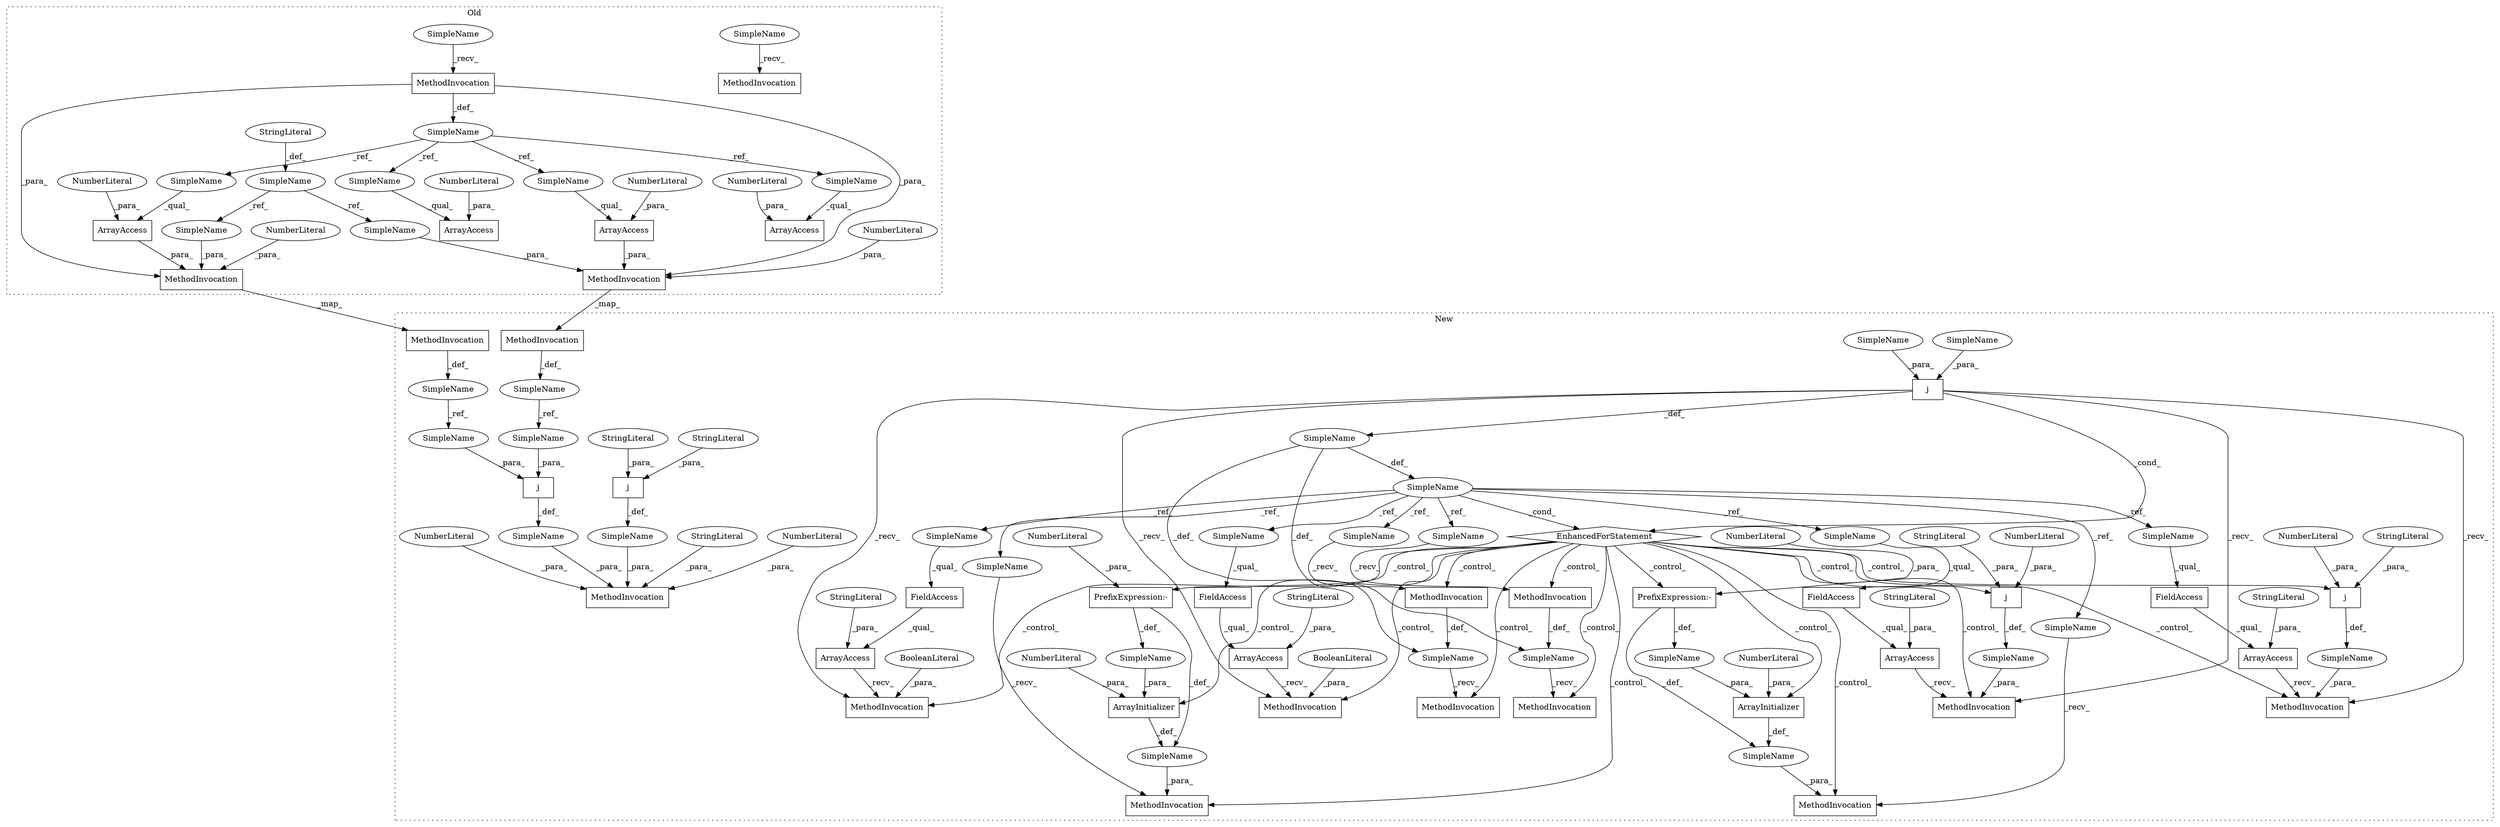 digraph G {
subgraph cluster0 {
2 [label="ArrayAccess" a="2" s="1390,1399" l="8,1" shape="box"];
4 [label="ArrayAccess" a="2" s="1193,1202" l="8,1" shape="box"];
6 [label="ArrayAccess" a="2" s="1552,1561" l="8,1" shape="box"];
7 [label="ArrayAccess" a="2" s="1059,1068" l="8,1" shape="box"];
17 [label="MethodInvocation" a="32" s="513" l="5" shape="box"];
20 [label="MethodInvocation" a="32" s="1085,1208" l="8,1" shape="box"];
26 [label="MethodInvocation" a="32" s="951,1074" l="8,1" shape="box"];
33 [label="MethodInvocation" a="32" s="568" l="15" shape="box"];
35 [label="NumberLiteral" a="34" s="1398" l="1" shape="ellipse"];
40 [label="NumberLiteral" a="34" s="1067" l="1" shape="ellipse"];
42 [label="NumberLiteral" a="34" s="1204" l="4" shape="ellipse"];
43 [label="NumberLiteral" a="34" s="1201" l="1" shape="ellipse"];
44 [label="NumberLiteral" a="34" s="1070" l="4" shape="ellipse"];
45 [label="NumberLiteral" a="34" s="1560" l="1" shape="ellipse"];
53 [label="SimpleName" a="42" s="1552" l="7" shape="ellipse"];
55 [label="SimpleName" a="42" s="505" l="7" shape="ellipse"];
56 [label="SimpleName" a="42" s="1193" l="7" shape="ellipse"];
61 [label="SimpleName" a="42" s="552" l="7" shape="ellipse"];
63 [label="SimpleName" a="42" s="1046" l="12" shape="ellipse"];
67 [label="SimpleName" a="42" s="524" l="12" shape="ellipse"];
68 [label="SimpleName" a="42" s="1390" l="7" shape="ellipse"];
74 [label="SimpleName" a="42" s="560" l="7" shape="ellipse"];
79 [label="SimpleName" a="42" s="1059" l="7" shape="ellipse"];
82 [label="SimpleName" a="42" s="1180" l="12" shape="ellipse"];
87 [label="StringLiteral" a="45" s="537" l="9" shape="ellipse"];
label = "Old";
style="dotted";
}
subgraph cluster1 {
1 [label="ArrayAccess" a="2" s="1494,1509" l="10,1" shape="box"];
3 [label="ArrayAccess" a="2" s="1537,1554" l="10,1" shape="box"];
5 [label="ArrayAccess" a="2" s="1652,1668" l="10,1" shape="box"];
8 [label="ArrayAccess" a="2" s="1724,1742" l="10,1" shape="box"];
9 [label="ArrayInitializer" a="4" s="1855,1860" l="1,1" shape="box"];
10 [label="ArrayInitializer" a="4" s="1819,1824" l="1,1" shape="box"];
11 [label="BooleanLiteral" a="9" s="1568" l="5" shape="ellipse"];
12 [label="BooleanLiteral" a="9" s="1523" l="5" shape="ellipse"];
13 [label="FieldAccess" a="22" s="1652" l="9" shape="box"];
14 [label="FieldAccess" a="22" s="1724" l="9" shape="box"];
15 [label="FieldAccess" a="22" s="1494" l="9" shape="box"];
16 [label="FieldAccess" a="22" s="1537" l="9" shape="box"];
18 [label="MethodInvocation" a="32" s="1837,1861" l="9,1" shape="box"];
19 [label="MethodInvocation" a="32" s="1621" l="11" shape="box"];
21 [label="MethodInvocation" a="32" s="1801,1825" l="9,1" shape="box"];
22 [label="MethodInvocation" a="32" s="1585" l="11" shape="box"];
23 [label="MethodInvocation" a="32" s="955,1049" l="8,1" shape="box"];
24 [label="MethodInvocation" a="32" s="1597" l="13" shape="box"];
25 [label="MethodInvocation" a="32" s="1744,1788" l="20,2" shape="box"];
27 [label="MethodInvocation" a="32" s="1633" l="11" shape="box"];
28 [label="MethodInvocation" a="32" s="1670,1714" l="20,2" shape="box"];
29 [label="MethodInvocation" a="32" s="1511,1528" l="12,1" shape="box"];
30 [label="MethodInvocation" a="32" s="847,941" l="8,1" shape="box"];
31 [label="MethodInvocation" a="32" s="1892,1986" l="15,1" shape="box"];
32 [label="MethodInvocation" a="32" s="1556,1573" l="12,1" shape="box"];
34 [label="NumberLiteral" a="34" s="1786" l="2" shape="ellipse"];
36 [label="NumberLiteral" a="34" s="1859" l="1" shape="ellipse"];
37 [label="NumberLiteral" a="34" s="1857" l="1" shape="ellipse"];
38 [label="NumberLiteral" a="34" s="1823" l="1" shape="ellipse"];
39 [label="NumberLiteral" a="34" s="1712" l="2" shape="ellipse"];
41 [label="NumberLiteral" a="34" s="1821" l="1" shape="ellipse"];
46 [label="NumberLiteral" a="34" s="1983" l="3" shape="ellipse"];
47 [label="SimpleName" a="42" s="1537" l="2" shape="ellipse"];
48 [label="SimpleName" a="42" s="1652" l="2" shape="ellipse"];
49 [label="SimpleName" a="42" s="" l="" shape="ellipse"];
50 [label="SimpleName" a="42" s="" l="" shape="ellipse"];
51 [label="SimpleName" a="42" s="" l="" shape="ellipse"];
52 [label="SimpleName" a="42" s="" l="" shape="ellipse"];
54 [label="SimpleName" a="42" s="1494" l="2" shape="ellipse"];
57 [label="SimpleName" a="42" s="1582" l="2" shape="ellipse"];
58 [label="SimpleName" a="42" s="" l="" shape="ellipse"];
59 [label="SimpleName" a="42" s="840" l="2" shape="ellipse"];
60 [label="SimpleName" a="42" s="1922" l="2" shape="ellipse"];
62 [label="SimpleName" a="42" s="" l="" shape="ellipse"];
64 [label="SimpleName" a="42" s="" l="" shape="ellipse"];
65 [label="SimpleName" a="42" s="1907" l="2" shape="ellipse"];
66 [label="SimpleName" a="42" s="948" l="2" shape="ellipse"];
69 [label="SimpleName" a="42" s="1454" l="2" shape="ellipse"];
70 [label="SimpleName" a="42" s="" l="" shape="ellipse"];
71 [label="SimpleName" a="42" s="1618" l="2" shape="ellipse"];
72 [label="SimpleName" a="42" s="1480" l="3" shape="ellipse"];
73 [label="SimpleName" a="42" s="1724" l="2" shape="ellipse"];
75 [label="SimpleName" a="42" s="1798" l="2" shape="ellipse"];
76 [label="SimpleName" a="42" s="" l="" shape="ellipse"];
77 [label="SimpleName" a="42" s="1464" l="3" shape="ellipse"];
78 [label="SimpleName" a="42" s="" l="" shape="ellipse"];
80 [label="SimpleName" a="42" s="1834" l="2" shape="ellipse"];
81 [label="SimpleName" a="42" s="" l="" shape="ellipse"];
83 [label="StringLiteral" a="45" s="1954" l="10" shape="ellipse"];
84 [label="StringLiteral" a="45" s="1734" l="8" shape="ellipse"];
85 [label="StringLiteral" a="45" s="1662" l="6" shape="ellipse"];
86 [label="StringLiteral" a="45" s="1504" l="5" shape="ellipse"];
88 [label="StringLiteral" a="45" s="1764" l="9" shape="ellipse"];
89 [label="StringLiteral" a="45" s="1966" l="14" shape="ellipse"];
90 [label="StringLiteral" a="45" s="1547" l="7" shape="ellipse"];
91 [label="StringLiteral" a="45" s="1690" l="9" shape="ellipse"];
92 [label="EnhancedForStatement" a="70" s="1397,1483" l="53,3" shape="diamond"];
93 [label="j" a="106" s="1690" l="24" shape="box"];
94 [label="j" a="106" s="1464" l="19" shape="box"];
95 [label="j" a="106" s="1907" l="17" shape="box"];
96 [label="j" a="106" s="1764" l="24" shape="box"];
97 [label="j" a="106" s="1931" l="33" shape="box"];
98 [label="NumberLiteral" a="34" s="1981" l="1" shape="ellipse"];
99 [label="StringLiteral" a="45" s="1931" l="10" shape="ellipse"];
100 [label="PrefixExpression:-" a="38" s="1856" l="1" shape="box"];
101 [label="PrefixExpression:-" a="38" s="1820" l="1" shape="box"];
label = "New";
style="dotted";
}
1 -> 29 [label="_recv_"];
3 -> 32 [label="_recv_"];
4 -> 20 [label="_para_"];
5 -> 28 [label="_recv_"];
7 -> 26 [label="_para_"];
8 -> 25 [label="_recv_"];
9 -> 81 [label="_def_"];
10 -> 78 [label="_def_"];
11 -> 32 [label="_para_"];
12 -> 29 [label="_para_"];
13 -> 5 [label="_qual_"];
14 -> 8 [label="_qual_"];
15 -> 1 [label="_qual_"];
16 -> 3 [label="_qual_"];
19 -> 62 [label="_def_"];
20 -> 23 [label="_map_"];
22 -> 64 [label="_def_"];
23 -> 66 [label="_def_"];
26 -> 30 [label="_map_"];
30 -> 59 [label="_def_"];
33 -> 20 [label="_para_"];
33 -> 26 [label="_para_"];
33 -> 61 [label="_def_"];
34 -> 96 [label="_para_"];
35 -> 2 [label="_para_"];
36 -> 9 [label="_para_"];
37 -> 100 [label="_para_"];
38 -> 10 [label="_para_"];
39 -> 93 [label="_para_"];
40 -> 7 [label="_para_"];
41 -> 101 [label="_para_"];
42 -> 20 [label="_para_"];
43 -> 4 [label="_para_"];
44 -> 26 [label="_para_"];
45 -> 6 [label="_para_"];
46 -> 31 [label="_para_"];
47 -> 16 [label="_qual_"];
48 -> 13 [label="_qual_"];
49 -> 25 [label="_para_"];
50 -> 28 [label="_para_"];
51 -> 31 [label="_para_"];
52 -> 62 [label="_def_"];
52 -> 64 [label="_def_"];
52 -> 69 [label="_def_"];
53 -> 6 [label="_qual_"];
54 -> 15 [label="_qual_"];
55 -> 17 [label="_recv_"];
56 -> 4 [label="_qual_"];
57 -> 22 [label="_recv_"];
58 -> 31 [label="_para_"];
59 -> 65 [label="_ref_"];
60 -> 95 [label="_para_"];
61 -> 53 [label="_ref_"];
61 -> 79 [label="_ref_"];
61 -> 56 [label="_ref_"];
61 -> 68 [label="_ref_"];
62 -> 27 [label="_recv_"];
63 -> 26 [label="_para_"];
64 -> 24 [label="_recv_"];
65 -> 95 [label="_para_"];
66 -> 60 [label="_ref_"];
67 -> 63 [label="_ref_"];
67 -> 82 [label="_ref_"];
68 -> 2 [label="_qual_"];
69 -> 54 [label="_ref_"];
69 -> 80 [label="_ref_"];
69 -> 48 [label="_ref_"];
69 -> 75 [label="_ref_"];
69 -> 47 [label="_ref_"];
69 -> 73 [label="_ref_"];
69 -> 71 [label="_ref_"];
69 -> 57 [label="_ref_"];
69 -> 92 [label="_cond_"];
70 -> 9 [label="_para_"];
71 -> 19 [label="_recv_"];
72 -> 94 [label="_para_"];
73 -> 14 [label="_qual_"];
74 -> 33 [label="_recv_"];
75 -> 21 [label="_recv_"];
76 -> 10 [label="_para_"];
77 -> 94 [label="_para_"];
78 -> 21 [label="_para_"];
79 -> 7 [label="_qual_"];
80 -> 18 [label="_recv_"];
81 -> 18 [label="_para_"];
82 -> 20 [label="_para_"];
83 -> 97 [label="_para_"];
84 -> 8 [label="_para_"];
85 -> 5 [label="_para_"];
86 -> 1 [label="_para_"];
87 -> 67 [label="_def_"];
88 -> 96 [label="_para_"];
89 -> 31 [label="_para_"];
90 -> 3 [label="_para_"];
91 -> 93 [label="_para_"];
92 -> 32 [label="_control_"];
92 -> 96 [label="_control_"];
92 -> 19 [label="_control_"];
92 -> 93 [label="_control_"];
92 -> 22 [label="_control_"];
92 -> 24 [label="_control_"];
92 -> 28 [label="_control_"];
92 -> 101 [label="_control_"];
92 -> 9 [label="_control_"];
92 -> 10 [label="_control_"];
92 -> 18 [label="_control_"];
92 -> 27 [label="_control_"];
92 -> 29 [label="_control_"];
92 -> 25 [label="_control_"];
92 -> 21 [label="_control_"];
92 -> 100 [label="_control_"];
93 -> 50 [label="_def_"];
94 -> 28 [label="_recv_"];
94 -> 29 [label="_recv_"];
94 -> 32 [label="_recv_"];
94 -> 52 [label="_def_"];
94 -> 25 [label="_recv_"];
94 -> 92 [label="_cond_"];
95 -> 58 [label="_def_"];
96 -> 49 [label="_def_"];
97 -> 51 [label="_def_"];
98 -> 31 [label="_para_"];
99 -> 97 [label="_para_"];
100 -> 81 [label="_def_"];
100 -> 70 [label="_def_"];
101 -> 76 [label="_def_"];
101 -> 78 [label="_def_"];
}